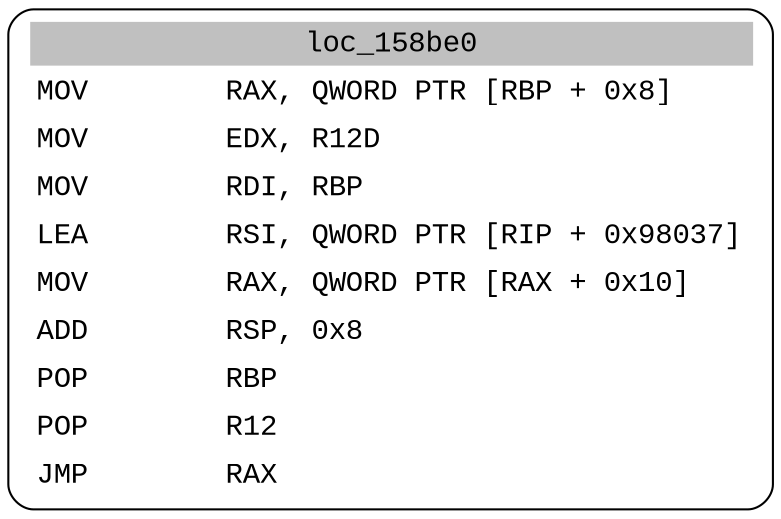 digraph asm_graph {
1941 [
shape="Mrecord" fontname="Courier New"label =<<table border="0" cellborder="0" cellpadding="3"><tr><td align="center" colspan="2" bgcolor="grey">loc_158be0</td></tr><tr><td align="left">MOV        RAX, QWORD PTR [RBP + 0x8]</td></tr><tr><td align="left">MOV        EDX, R12D</td></tr><tr><td align="left">MOV        RDI, RBP</td></tr><tr><td align="left">LEA        RSI, QWORD PTR [RIP + 0x98037]</td></tr><tr><td align="left">MOV        RAX, QWORD PTR [RAX + 0x10]</td></tr><tr><td align="left">ADD        RSP, 0x8</td></tr><tr><td align="left">POP        RBP</td></tr><tr><td align="left">POP        R12</td></tr><tr><td align="left">JMP        RAX</td></tr></table>> ];
}